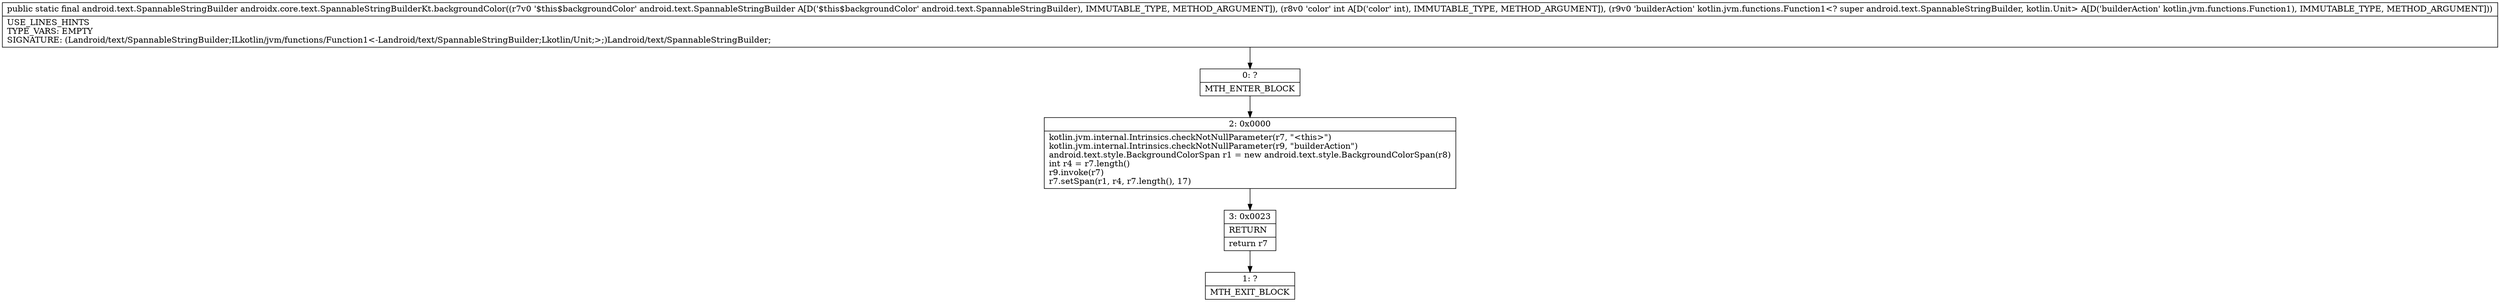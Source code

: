digraph "CFG forandroidx.core.text.SpannableStringBuilderKt.backgroundColor(Landroid\/text\/SpannableStringBuilder;ILkotlin\/jvm\/functions\/Function1;)Landroid\/text\/SpannableStringBuilder;" {
Node_0 [shape=record,label="{0\:\ ?|MTH_ENTER_BLOCK\l}"];
Node_2 [shape=record,label="{2\:\ 0x0000|kotlin.jvm.internal.Intrinsics.checkNotNullParameter(r7, \"\<this\>\")\lkotlin.jvm.internal.Intrinsics.checkNotNullParameter(r9, \"builderAction\")\landroid.text.style.BackgroundColorSpan r1 = new android.text.style.BackgroundColorSpan(r8)\lint r4 = r7.length()\lr9.invoke(r7)\lr7.setSpan(r1, r4, r7.length(), 17)\l}"];
Node_3 [shape=record,label="{3\:\ 0x0023|RETURN\l|return r7\l}"];
Node_1 [shape=record,label="{1\:\ ?|MTH_EXIT_BLOCK\l}"];
MethodNode[shape=record,label="{public static final android.text.SpannableStringBuilder androidx.core.text.SpannableStringBuilderKt.backgroundColor((r7v0 '$this$backgroundColor' android.text.SpannableStringBuilder A[D('$this$backgroundColor' android.text.SpannableStringBuilder), IMMUTABLE_TYPE, METHOD_ARGUMENT]), (r8v0 'color' int A[D('color' int), IMMUTABLE_TYPE, METHOD_ARGUMENT]), (r9v0 'builderAction' kotlin.jvm.functions.Function1\<? super android.text.SpannableStringBuilder, kotlin.Unit\> A[D('builderAction' kotlin.jvm.functions.Function1), IMMUTABLE_TYPE, METHOD_ARGUMENT]))  | USE_LINES_HINTS\lTYPE_VARS: EMPTY\lSIGNATURE: (Landroid\/text\/SpannableStringBuilder;ILkotlin\/jvm\/functions\/Function1\<\-Landroid\/text\/SpannableStringBuilder;Lkotlin\/Unit;\>;)Landroid\/text\/SpannableStringBuilder;\l}"];
MethodNode -> Node_0;Node_0 -> Node_2;
Node_2 -> Node_3;
Node_3 -> Node_1;
}

